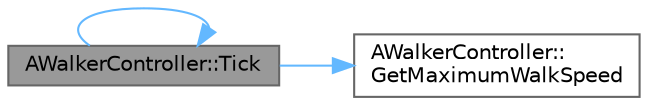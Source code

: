 digraph "AWalkerController::Tick"
{
 // INTERACTIVE_SVG=YES
 // LATEX_PDF_SIZE
  bgcolor="transparent";
  edge [fontname=Helvetica,fontsize=10,labelfontname=Helvetica,labelfontsize=10];
  node [fontname=Helvetica,fontsize=10,shape=box,height=0.2,width=0.4];
  rankdir="LR";
  Node1 [id="Node000001",label="AWalkerController::Tick",height=0.2,width=0.4,color="gray40", fillcolor="grey60", style="filled", fontcolor="black",tooltip=" "];
  Node1 -> Node2 [id="edge1_Node000001_Node000002",color="steelblue1",style="solid",tooltip=" "];
  Node2 [id="Node000002",label="AWalkerController::\lGetMaximumWalkSpeed",height=0.2,width=0.4,color="grey40", fillcolor="white", style="filled",URL="$de/d2e/classAWalkerController.html#a700b5b87d71aaf4c9420cfaa9ca76370",tooltip="Maximum walk speed allowed in centimetres per second."];
  Node1 -> Node1 [id="edge2_Node000001_Node000001",color="steelblue1",style="solid",tooltip=" "];
}
